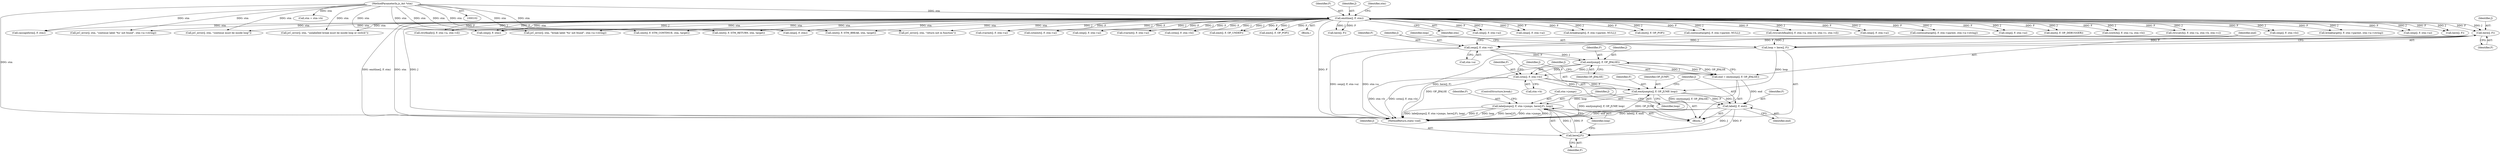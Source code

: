 digraph "0_ghostscript_5008105780c0b0182ea6eda83ad5598f225be3ee@pointer" {
"1000294" [label="(Call,labeljumps(J, F, stm->jumps, here(J,F), loop))"];
"1000300" [label="(Call,here(J,F))"];
"1000290" [label="(Call,label(J, F, end))"];
"1000285" [label="(Call,emitjumpto(J, F, OP_JUMP, loop))"];
"1000279" [label="(Call,cstm(J, F, stm->b))"];
"1000275" [label="(Call,emitjump(J, F, OP_JFALSE))"];
"1000267" [label="(Call,cexp(J, F, stm->a))"];
"1000264" [label="(Call,here(J, F))"];
"1000111" [label="(Call,emitline(J, F, stm))"];
"1000104" [label="(MethodParameterIn,js_Ast *stm)"];
"1000262" [label="(Call,loop = here(J, F))"];
"1000273" [label="(Call,end = emitjump(J, F, OP_JFALSE))"];
"1000602" [label="(Call,cexit(J, F, STM_BREAK, stm, target))"];
"1000414" [label="(Call,cexp(J, F, stm->b))"];
"1000295" [label="(Identifier,J)"];
"1000561" [label="(Call,breaktarget(J, F, stm->parent, stm->a->string))"];
"1000113" [label="(Identifier,F)"];
"1000274" [label="(Identifier,end)"];
"1000264" [label="(Call,here(J, F))"];
"1000265" [label="(Identifier,J)"];
"1000199" [label="(Call,cexp(J, F, stm->a))"];
"1000302" [label="(Identifier,F)"];
"1000710" [label="(Call,jsC_error(J, stm, \"return not in function\"))"];
"1000339" [label="(Call,here(J, F))"];
"1000280" [label="(Identifier,J)"];
"1000738" [label="(Call,cexp(J, F, stm->a))"];
"1000803" [label="(Call,ctryfinally(J, F, stm->a, stm->d))"];
"1000291" [label="(Identifier,J)"];
"1000835" [label="(Call,cexp(J, F, stm))"];
"1000289" [label="(Identifier,loop)"];
"1000277" [label="(Identifier,F)"];
"1000440" [label="(Call,cassignforin(J, F, stm))"];
"1000262" [label="(Call,loop = here(J, F))"];
"1000290" [label="(Call,label(J, F, end))"];
"1000269" [label="(Identifier,F)"];
"1000146" [label="(Call,cvarinit(J, F, stm->a))"];
"1000281" [label="(Identifier,F)"];
"1000640" [label="(Call,jsC_error(J, stm, \"continue label '%s' not found\", stm->a->string))"];
"1000123" [label="(Call,cstmlist(J, F, stm->a))"];
"1000663" [label="(Call,jsC_error(J, stm, \"continue must be inside loop\"))"];
"1000525" [label="(Call,stm = stm->b)"];
"1000327" [label="(Call,cexp(J, F, stm->a))"];
"1000279" [label="(Call,cstm(J, F, stm->b))"];
"1000285" [label="(Call,emitjumpto(J, F, OP_JUMP, loop))"];
"1000278" [label="(Identifier,OP_JFALSE)"];
"1000314" [label="(Call,cvarinit(J, F, stm->a))"];
"1000598" [label="(Call,jsC_error(J, stm, \"unlabelled break must be inside loop or switch\"))"];
"1000286" [label="(Identifier,J)"];
"1000513" [label="(Call,cstm(J, F, stm->b))"];
"1000104" [label="(MethodParameterIn,js_Ast *stm)"];
"1000575" [label="(Call,jsC_error(J, stm, \"break label '%s' not found\", stm->a->string))"];
"1000111" [label="(Call,emitline(J, F, stm))"];
"1000112" [label="(Identifier,J)"];
"1000287" [label="(Identifier,F)"];
"1000282" [label="(Call,stm->b)"];
"1000695" [label="(Call,emit(J, F, OP_UNDEF))"];
"1000825" [label="(Call,emit(J, F, OP_POP))"];
"1000105" [label="(Block,)"];
"1000301" [label="(Identifier,J)"];
"1000225" [label="(Call,here(J, F))"];
"1000844" [label="(MethodReturn,static void)"];
"1000288" [label="(Identifier,OP_JUMP)"];
"1000114" [label="(Identifier,stm)"];
"1000159" [label="(Call,cexp(J, F, stm->a))"];
"1000263" [label="(Identifier,loop)"];
"1000303" [label="(Identifier,loop)"];
"1000268" [label="(Identifier,J)"];
"1000588" [label="(Call,breaktarget(J, F, stm->parent, NULL))"];
"1000276" [label="(Identifier,J)"];
"1000304" [label="(ControlStructure,break;)"];
"1000136" [label="(Call,emit(J, F, OP_POP))"];
"1000117" [label="(Identifier,stm)"];
"1000667" [label="(Call,cexit(J, F, STM_CONTINUE, stm, target))"];
"1000297" [label="(Call,stm->jumps)"];
"1000300" [label="(Call,here(J,F))"];
"1000653" [label="(Call,continuetarget(J, F, stm->parent, NULL))"];
"1000267" [label="(Call,cexp(J, F, stm->a))"];
"1000714" [label="(Call,cexit(J, F, STM_RETURN, stm, target))"];
"1000119" [label="(Block,)"];
"1000773" [label="(Call,ctrycatchfinally(J, F, stm->a, stm->b, stm->c, stm->d))"];
"1000294" [label="(Call,labeljumps(J, F, stm->jumps, here(J,F), loop))"];
"1000273" [label="(Call,end = emitjump(J, F, OP_JFALSE))"];
"1000275" [label="(Call,emitjump(J, F, OP_JFALSE))"];
"1000726" [label="(Call,cexp(J, F, stm->a))"];
"1000270" [label="(Call,stm->a)"];
"1000626" [label="(Call,continuetarget(J, F, stm->parent, stm->a->string))"];
"1000688" [label="(Call,cexp(J, F, stm->a))"];
"1000292" [label="(Identifier,F)"];
"1000814" [label="(Call,emit(J, F, OP_DEBUGGER))"];
"1000293" [label="(Identifier,end)"];
"1000296" [label="(Identifier,F)"];
"1000492" [label="(Call,cswitch(J, F, stm->a, stm->b))"];
"1000789" [label="(Call,ctrycatch(J, F, stm->a, stm->b, stm->c))"];
"1000829" [label="(Call,cexp(J, F, stm))"];
"1000266" [label="(Identifier,F)"];
"1000294" -> "1000119"  [label="AST: "];
"1000294" -> "1000303"  [label="CFG: "];
"1000295" -> "1000294"  [label="AST: "];
"1000296" -> "1000294"  [label="AST: "];
"1000297" -> "1000294"  [label="AST: "];
"1000300" -> "1000294"  [label="AST: "];
"1000303" -> "1000294"  [label="AST: "];
"1000304" -> "1000294"  [label="CFG: "];
"1000294" -> "1000844"  [label="DDG: labeljumps(J, F, stm->jumps, here(J,F), loop)"];
"1000294" -> "1000844"  [label="DDG: F"];
"1000294" -> "1000844"  [label="DDG: loop"];
"1000294" -> "1000844"  [label="DDG: here(J,F)"];
"1000294" -> "1000844"  [label="DDG: stm->jumps"];
"1000294" -> "1000844"  [label="DDG: J"];
"1000300" -> "1000294"  [label="DDG: J"];
"1000300" -> "1000294"  [label="DDG: F"];
"1000285" -> "1000294"  [label="DDG: loop"];
"1000300" -> "1000302"  [label="CFG: "];
"1000301" -> "1000300"  [label="AST: "];
"1000302" -> "1000300"  [label="AST: "];
"1000303" -> "1000300"  [label="CFG: "];
"1000290" -> "1000300"  [label="DDG: J"];
"1000290" -> "1000300"  [label="DDG: F"];
"1000290" -> "1000119"  [label="AST: "];
"1000290" -> "1000293"  [label="CFG: "];
"1000291" -> "1000290"  [label="AST: "];
"1000292" -> "1000290"  [label="AST: "];
"1000293" -> "1000290"  [label="AST: "];
"1000295" -> "1000290"  [label="CFG: "];
"1000290" -> "1000844"  [label="DDG: label(J, F, end)"];
"1000290" -> "1000844"  [label="DDG: end"];
"1000285" -> "1000290"  [label="DDG: J"];
"1000285" -> "1000290"  [label="DDG: F"];
"1000273" -> "1000290"  [label="DDG: end"];
"1000285" -> "1000119"  [label="AST: "];
"1000285" -> "1000289"  [label="CFG: "];
"1000286" -> "1000285"  [label="AST: "];
"1000287" -> "1000285"  [label="AST: "];
"1000288" -> "1000285"  [label="AST: "];
"1000289" -> "1000285"  [label="AST: "];
"1000291" -> "1000285"  [label="CFG: "];
"1000285" -> "1000844"  [label="DDG: emitjumpto(J, F, OP_JUMP, loop)"];
"1000285" -> "1000844"  [label="DDG: OP_JUMP"];
"1000279" -> "1000285"  [label="DDG: J"];
"1000279" -> "1000285"  [label="DDG: F"];
"1000262" -> "1000285"  [label="DDG: loop"];
"1000279" -> "1000119"  [label="AST: "];
"1000279" -> "1000282"  [label="CFG: "];
"1000280" -> "1000279"  [label="AST: "];
"1000281" -> "1000279"  [label="AST: "];
"1000282" -> "1000279"  [label="AST: "];
"1000286" -> "1000279"  [label="CFG: "];
"1000279" -> "1000844"  [label="DDG: stm->b"];
"1000279" -> "1000844"  [label="DDG: cstm(J, F, stm->b)"];
"1000275" -> "1000279"  [label="DDG: J"];
"1000275" -> "1000279"  [label="DDG: F"];
"1000275" -> "1000273"  [label="AST: "];
"1000275" -> "1000278"  [label="CFG: "];
"1000276" -> "1000275"  [label="AST: "];
"1000277" -> "1000275"  [label="AST: "];
"1000278" -> "1000275"  [label="AST: "];
"1000273" -> "1000275"  [label="CFG: "];
"1000275" -> "1000844"  [label="DDG: OP_JFALSE"];
"1000275" -> "1000273"  [label="DDG: J"];
"1000275" -> "1000273"  [label="DDG: F"];
"1000275" -> "1000273"  [label="DDG: OP_JFALSE"];
"1000267" -> "1000275"  [label="DDG: J"];
"1000267" -> "1000275"  [label="DDG: F"];
"1000267" -> "1000119"  [label="AST: "];
"1000267" -> "1000270"  [label="CFG: "];
"1000268" -> "1000267"  [label="AST: "];
"1000269" -> "1000267"  [label="AST: "];
"1000270" -> "1000267"  [label="AST: "];
"1000274" -> "1000267"  [label="CFG: "];
"1000267" -> "1000844"  [label="DDG: cexp(J, F, stm->a)"];
"1000267" -> "1000844"  [label="DDG: stm->a"];
"1000264" -> "1000267"  [label="DDG: J"];
"1000264" -> "1000267"  [label="DDG: F"];
"1000264" -> "1000262"  [label="AST: "];
"1000264" -> "1000266"  [label="CFG: "];
"1000265" -> "1000264"  [label="AST: "];
"1000266" -> "1000264"  [label="AST: "];
"1000262" -> "1000264"  [label="CFG: "];
"1000264" -> "1000262"  [label="DDG: J"];
"1000264" -> "1000262"  [label="DDG: F"];
"1000111" -> "1000264"  [label="DDG: J"];
"1000111" -> "1000264"  [label="DDG: F"];
"1000111" -> "1000105"  [label="AST: "];
"1000111" -> "1000114"  [label="CFG: "];
"1000112" -> "1000111"  [label="AST: "];
"1000113" -> "1000111"  [label="AST: "];
"1000114" -> "1000111"  [label="AST: "];
"1000117" -> "1000111"  [label="CFG: "];
"1000111" -> "1000844"  [label="DDG: stm"];
"1000111" -> "1000844"  [label="DDG: J"];
"1000111" -> "1000844"  [label="DDG: F"];
"1000111" -> "1000844"  [label="DDG: emitline(J, F, stm)"];
"1000104" -> "1000111"  [label="DDG: stm"];
"1000111" -> "1000123"  [label="DDG: J"];
"1000111" -> "1000123"  [label="DDG: F"];
"1000111" -> "1000136"  [label="DDG: J"];
"1000111" -> "1000136"  [label="DDG: F"];
"1000111" -> "1000146"  [label="DDG: J"];
"1000111" -> "1000146"  [label="DDG: F"];
"1000111" -> "1000159"  [label="DDG: J"];
"1000111" -> "1000159"  [label="DDG: F"];
"1000111" -> "1000199"  [label="DDG: J"];
"1000111" -> "1000199"  [label="DDG: F"];
"1000111" -> "1000225"  [label="DDG: J"];
"1000111" -> "1000225"  [label="DDG: F"];
"1000111" -> "1000314"  [label="DDG: J"];
"1000111" -> "1000314"  [label="DDG: F"];
"1000111" -> "1000327"  [label="DDG: J"];
"1000111" -> "1000327"  [label="DDG: F"];
"1000111" -> "1000339"  [label="DDG: J"];
"1000111" -> "1000339"  [label="DDG: F"];
"1000111" -> "1000414"  [label="DDG: J"];
"1000111" -> "1000414"  [label="DDG: F"];
"1000111" -> "1000440"  [label="DDG: stm"];
"1000111" -> "1000492"  [label="DDG: J"];
"1000111" -> "1000492"  [label="DDG: F"];
"1000111" -> "1000513"  [label="DDG: J"];
"1000111" -> "1000513"  [label="DDG: F"];
"1000111" -> "1000561"  [label="DDG: J"];
"1000111" -> "1000561"  [label="DDG: F"];
"1000111" -> "1000575"  [label="DDG: stm"];
"1000111" -> "1000588"  [label="DDG: J"];
"1000111" -> "1000588"  [label="DDG: F"];
"1000111" -> "1000598"  [label="DDG: stm"];
"1000111" -> "1000602"  [label="DDG: stm"];
"1000111" -> "1000626"  [label="DDG: J"];
"1000111" -> "1000626"  [label="DDG: F"];
"1000111" -> "1000640"  [label="DDG: stm"];
"1000111" -> "1000653"  [label="DDG: J"];
"1000111" -> "1000653"  [label="DDG: F"];
"1000111" -> "1000663"  [label="DDG: stm"];
"1000111" -> "1000667"  [label="DDG: stm"];
"1000111" -> "1000688"  [label="DDG: J"];
"1000111" -> "1000688"  [label="DDG: F"];
"1000111" -> "1000695"  [label="DDG: J"];
"1000111" -> "1000695"  [label="DDG: F"];
"1000111" -> "1000710"  [label="DDG: stm"];
"1000111" -> "1000714"  [label="DDG: stm"];
"1000111" -> "1000726"  [label="DDG: J"];
"1000111" -> "1000726"  [label="DDG: F"];
"1000111" -> "1000738"  [label="DDG: J"];
"1000111" -> "1000738"  [label="DDG: F"];
"1000111" -> "1000773"  [label="DDG: J"];
"1000111" -> "1000773"  [label="DDG: F"];
"1000111" -> "1000789"  [label="DDG: J"];
"1000111" -> "1000789"  [label="DDG: F"];
"1000111" -> "1000803"  [label="DDG: J"];
"1000111" -> "1000803"  [label="DDG: F"];
"1000111" -> "1000814"  [label="DDG: J"];
"1000111" -> "1000814"  [label="DDG: F"];
"1000111" -> "1000825"  [label="DDG: J"];
"1000111" -> "1000825"  [label="DDG: F"];
"1000111" -> "1000829"  [label="DDG: stm"];
"1000111" -> "1000835"  [label="DDG: J"];
"1000111" -> "1000835"  [label="DDG: F"];
"1000111" -> "1000835"  [label="DDG: stm"];
"1000104" -> "1000102"  [label="AST: "];
"1000104" -> "1000844"  [label="DDG: stm"];
"1000104" -> "1000440"  [label="DDG: stm"];
"1000104" -> "1000525"  [label="DDG: stm"];
"1000104" -> "1000575"  [label="DDG: stm"];
"1000104" -> "1000598"  [label="DDG: stm"];
"1000104" -> "1000602"  [label="DDG: stm"];
"1000104" -> "1000640"  [label="DDG: stm"];
"1000104" -> "1000663"  [label="DDG: stm"];
"1000104" -> "1000667"  [label="DDG: stm"];
"1000104" -> "1000710"  [label="DDG: stm"];
"1000104" -> "1000714"  [label="DDG: stm"];
"1000104" -> "1000829"  [label="DDG: stm"];
"1000104" -> "1000835"  [label="DDG: stm"];
"1000262" -> "1000119"  [label="AST: "];
"1000263" -> "1000262"  [label="AST: "];
"1000268" -> "1000262"  [label="CFG: "];
"1000262" -> "1000844"  [label="DDG: here(J, F)"];
"1000273" -> "1000119"  [label="AST: "];
"1000274" -> "1000273"  [label="AST: "];
"1000280" -> "1000273"  [label="CFG: "];
"1000273" -> "1000844"  [label="DDG: emitjump(J, F, OP_JFALSE)"];
}
